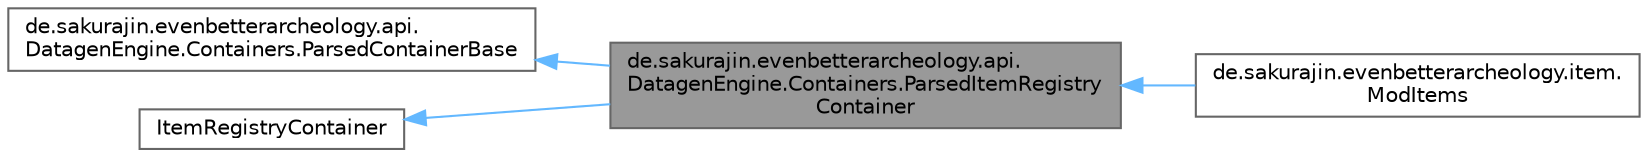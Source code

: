 digraph "de.sakurajin.evenbetterarcheology.api.DatagenEngine.Containers.ParsedItemRegistryContainer"
{
 // LATEX_PDF_SIZE
  bgcolor="transparent";
  edge [fontname=Helvetica,fontsize=10,labelfontname=Helvetica,labelfontsize=10];
  node [fontname=Helvetica,fontsize=10,shape=box,height=0.2,width=0.4];
  rankdir="LR";
  Node1 [label="de.sakurajin.evenbetterarcheology.api.\lDatagenEngine.Containers.ParsedItemRegistry\lContainer",height=0.2,width=0.4,color="gray40", fillcolor="grey60", style="filled", fontcolor="black",tooltip="A ParsedItemRegistryContainer is a Item Registry Container that works with the DatagenAPI."];
  Node2 -> Node1 [dir="back",color="steelblue1",style="solid"];
  Node2 [label="de.sakurajin.evenbetterarcheology.api.\lDatagenEngine.Containers.ParsedContainerBase",height=0.2,width=0.4,color="gray40", fillcolor="white", style="filled",URL="$classde_1_1sakurajin_1_1evenbetterarcheology_1_1api_1_1DatagenEngine_1_1Containers_1_1ParsedContainerBase.html",tooltip="The base class to automatically parse all items and blocks in a class."];
  Node3 -> Node1 [dir="back",color="steelblue1",style="solid"];
  Node3 [label="ItemRegistryContainer",height=0.2,width=0.4,color="gray40", fillcolor="white", style="filled",tooltip=" "];
  Node1 -> Node4 [dir="back",color="steelblue1",style="solid"];
  Node4 [label="de.sakurajin.evenbetterarcheology.item.\lModItems",height=0.2,width=0.4,color="gray40", fillcolor="white", style="filled",URL="$classde_1_1sakurajin_1_1evenbetterarcheology_1_1item_1_1ModItems.html",tooltip=" "];
}
